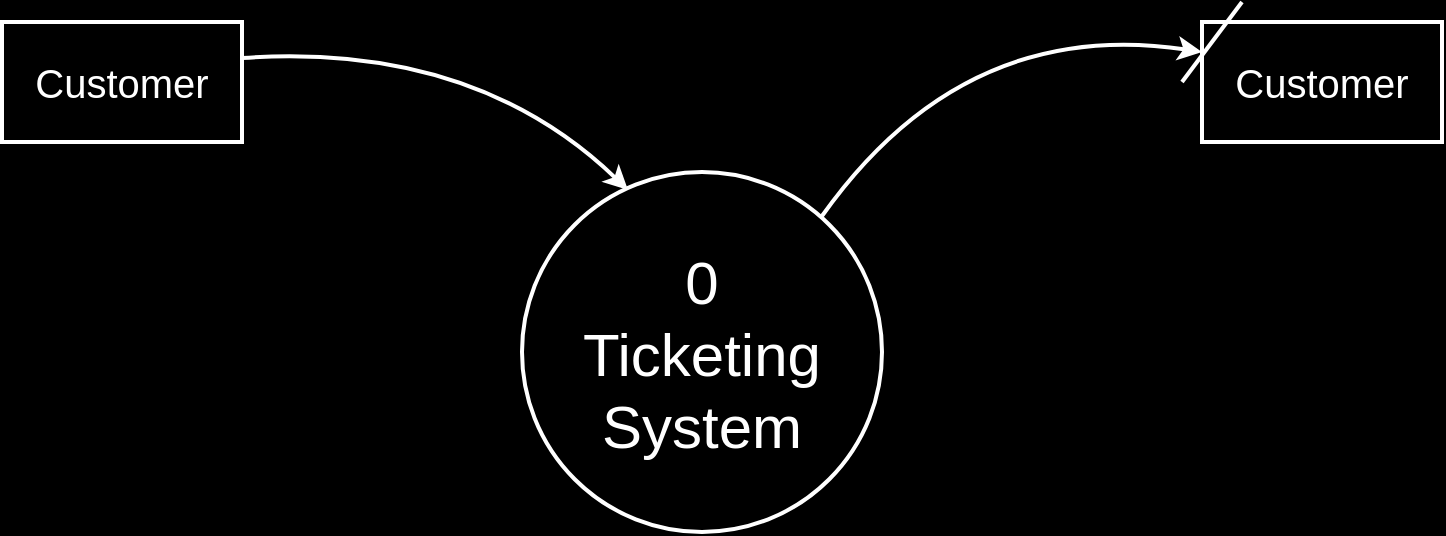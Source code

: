 <mxfile version="25.0.3">
  <diagram name="Page-1" id="LTPABZYKOmEheMya2CER">
    <mxGraphModel dx="1400" dy="743" grid="0" gridSize="10" guides="1" tooltips="1" connect="1" arrows="1" fold="1" page="1" pageScale="1" pageWidth="1100" pageHeight="850" background="#000000" math="0" shadow="0">
      <root>
        <mxCell id="0" />
        <mxCell id="1" parent="0" />
        <mxCell id="Ma0hSV49_SuWITX-u6Jb-2" value="" style="ellipse;whiteSpace=wrap;html=1;aspect=fixed;fillColor=none;strokeColor=#FFFFFF;strokeWidth=2;" vertex="1" parent="1">
          <mxGeometry x="460" y="335" width="180" height="180" as="geometry" />
        </mxCell>
        <mxCell id="Ma0hSV49_SuWITX-u6Jb-3" value="&lt;font color=&quot;#ffffff&quot;&gt;0&lt;/font&gt;&lt;div&gt;&lt;font color=&quot;#ffffff&quot;&gt;Ticketing&lt;/font&gt;&lt;/div&gt;&lt;div&gt;&lt;font color=&quot;#ffffff&quot;&gt;System&lt;/font&gt;&lt;/div&gt;" style="text;strokeColor=none;align=center;fillColor=none;html=1;verticalAlign=middle;whiteSpace=wrap;rounded=0;fontSize=30;" vertex="1" parent="1">
          <mxGeometry x="505" y="403" width="90" height="45" as="geometry" />
        </mxCell>
        <mxCell id="Ma0hSV49_SuWITX-u6Jb-4" value="" style="rounded=0;whiteSpace=wrap;html=1;fillColor=none;strokeColor=#FFFFFF;" vertex="1" parent="1">
          <mxGeometry x="200" y="260" width="120" height="60" as="geometry" />
        </mxCell>
        <mxCell id="Ma0hSV49_SuWITX-u6Jb-5" value="Customer" style="text;strokeColor=#FFFFFF;align=center;fillColor=none;html=1;verticalAlign=middle;whiteSpace=wrap;rounded=0;fontColor=#FFFFFF;fontSize=20;strokeWidth=2;" vertex="1" parent="1">
          <mxGeometry x="200" y="260" width="120" height="60" as="geometry" />
        </mxCell>
        <mxCell id="Ma0hSV49_SuWITX-u6Jb-6" value="" style="rounded=0;whiteSpace=wrap;html=1;fillColor=none;strokeColor=#FFFFFF;" vertex="1" parent="1">
          <mxGeometry x="800" y="260" width="120" height="60" as="geometry" />
        </mxCell>
        <mxCell id="Ma0hSV49_SuWITX-u6Jb-7" value="Customer" style="text;strokeColor=#FFFFFF;align=center;fillColor=none;html=1;verticalAlign=middle;whiteSpace=wrap;rounded=0;fontColor=#FFFFFF;fontSize=20;strokeWidth=2;" vertex="1" parent="1">
          <mxGeometry x="800" y="260" width="120" height="60" as="geometry" />
        </mxCell>
        <mxCell id="Ma0hSV49_SuWITX-u6Jb-12" value="" style="endArrow=none;html=1;rounded=0;fontColor=#FFFFFF;strokeColor=#FFFFFF;strokeWidth=2;" edge="1" parent="1">
          <mxGeometry width="50" height="50" relative="1" as="geometry">
            <mxPoint x="820" y="250" as="sourcePoint" />
            <mxPoint x="790" y="290" as="targetPoint" />
          </mxGeometry>
        </mxCell>
        <mxCell id="Ma0hSV49_SuWITX-u6Jb-17" value="" style="endArrow=classic;html=1;rounded=0;strokeColor=#FFFFFF;strokeWidth=2;curved=1;" edge="1" parent="1">
          <mxGeometry width="50" height="50" relative="1" as="geometry">
            <mxPoint x="320" y="278" as="sourcePoint" />
            <mxPoint x="513" y="344" as="targetPoint" />
            <Array as="points">
              <mxPoint x="436" y="270" />
            </Array>
          </mxGeometry>
        </mxCell>
        <mxCell id="Ma0hSV49_SuWITX-u6Jb-18" value="" style="endArrow=classic;html=1;rounded=0;curved=1;strokeColor=#FFFFFF;strokeWidth=2;entryX=0;entryY=0.25;entryDx=0;entryDy=0;" edge="1" parent="1" target="Ma0hSV49_SuWITX-u6Jb-7">
          <mxGeometry width="50" height="50" relative="1" as="geometry">
            <mxPoint x="610" y="357" as="sourcePoint" />
            <mxPoint x="804" y="276" as="targetPoint" />
            <Array as="points">
              <mxPoint x="681" y="257" />
            </Array>
          </mxGeometry>
        </mxCell>
      </root>
    </mxGraphModel>
  </diagram>
</mxfile>
